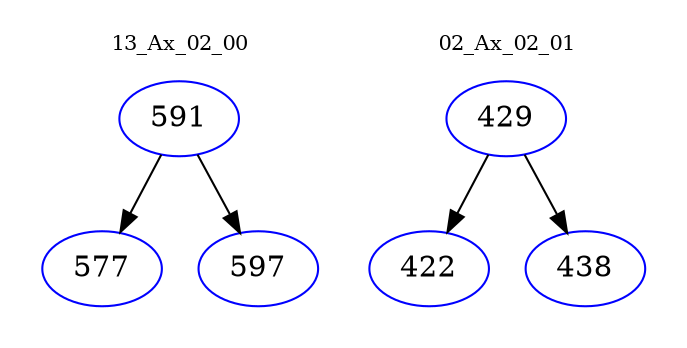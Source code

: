 digraph{
subgraph cluster_0 {
color = white
label = "13_Ax_02_00";
fontsize=10;
T0_591 [label="591", color="blue"]
T0_591 -> T0_577 [color="black"]
T0_577 [label="577", color="blue"]
T0_591 -> T0_597 [color="black"]
T0_597 [label="597", color="blue"]
}
subgraph cluster_1 {
color = white
label = "02_Ax_02_01";
fontsize=10;
T1_429 [label="429", color="blue"]
T1_429 -> T1_422 [color="black"]
T1_422 [label="422", color="blue"]
T1_429 -> T1_438 [color="black"]
T1_438 [label="438", color="blue"]
}
}
